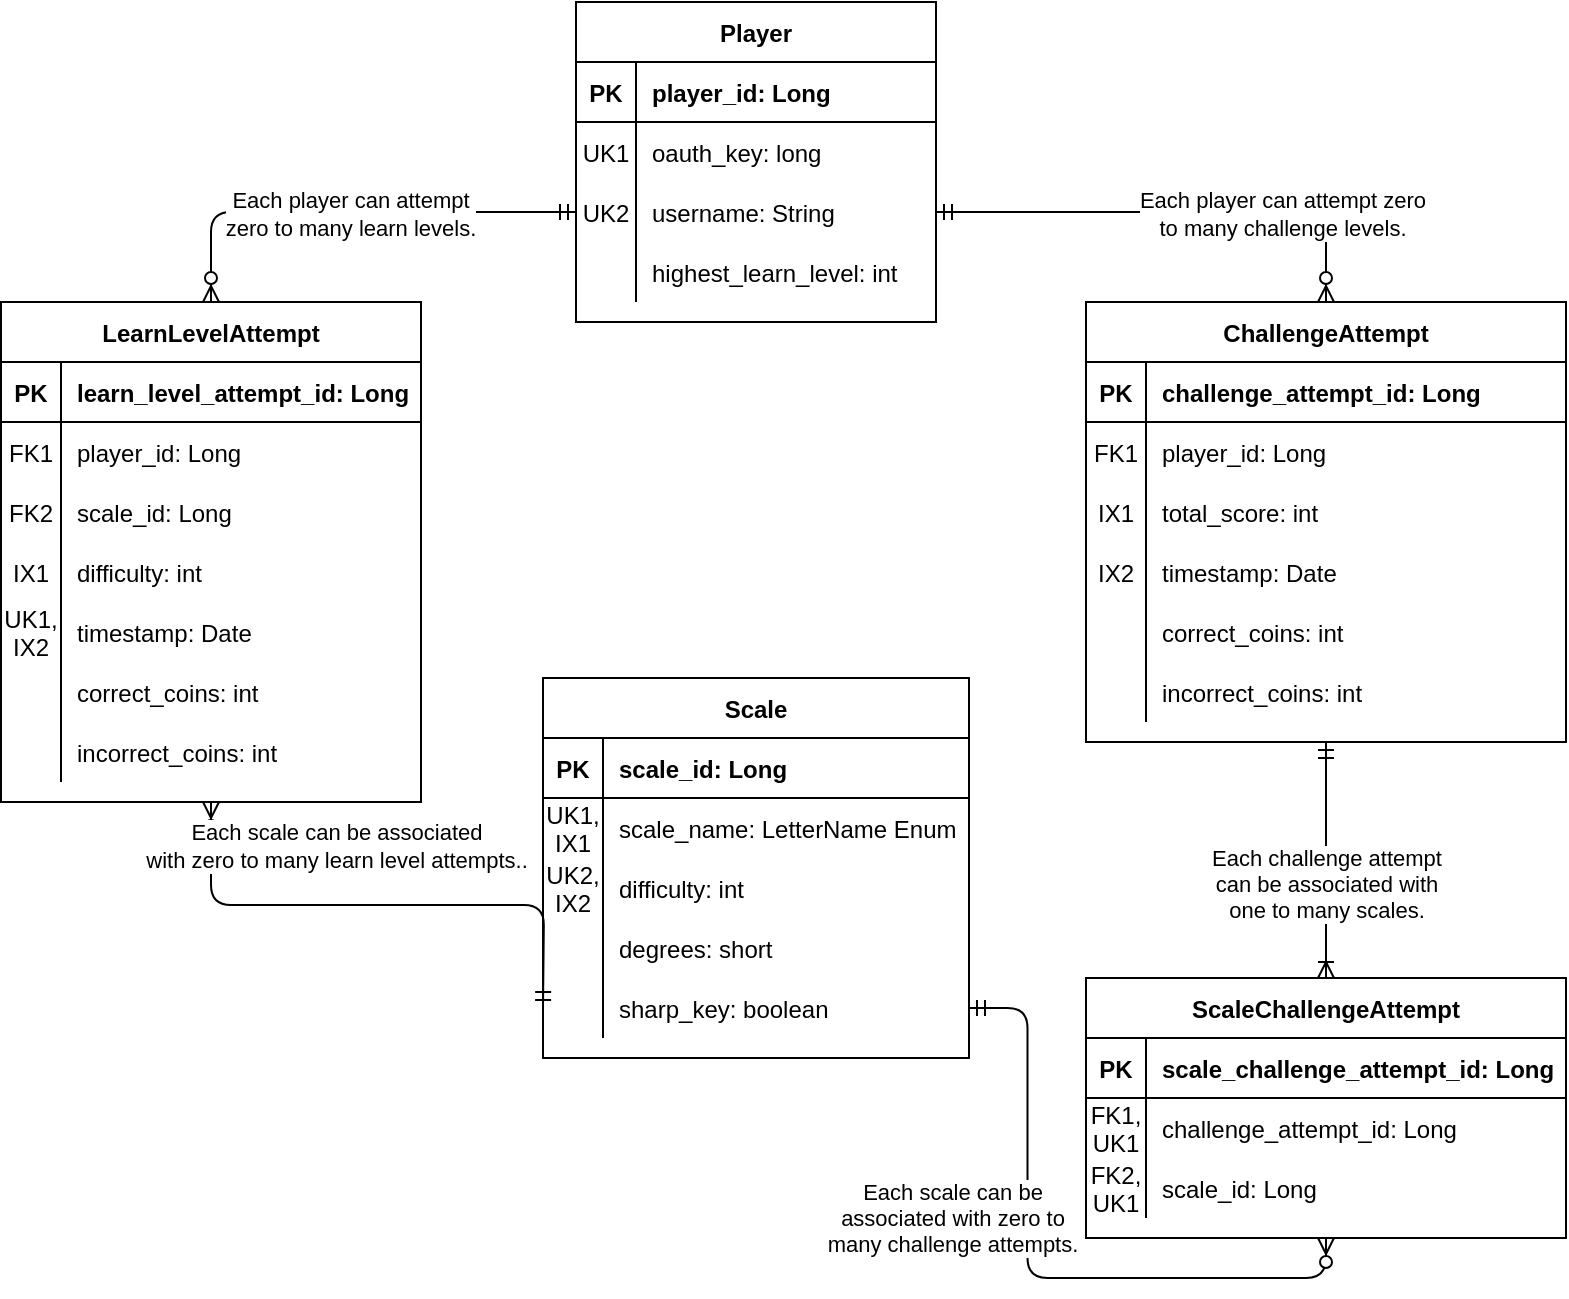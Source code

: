 <mxfile version="13.8.2" type="device"><diagram id="y6XbFG_M9Y-7GBnReEFG" name="Page-1"><mxGraphModel dx="474" dy="752" grid="1" gridSize="10" guides="1" tooltips="1" connect="1" arrows="1" fold="1" page="1" pageScale="1" pageWidth="850" pageHeight="1100" math="0" shadow="0"><root><mxCell id="0"/><mxCell id="1" parent="0"/><mxCell id="hmi5T3s5ByT9ax1-VFZU-14" style="edgeStyle=orthogonalEdgeStyle;orthogonalLoop=1;jettySize=auto;html=1;endArrow=ERmandOne;endFill=0;startArrow=ERzeroToMany;startFill=1;exitX=0.5;exitY=1;exitDx=0;exitDy=0;entryX=0;entryY=0.5;entryDx=0;entryDy=0;rounded=1;" parent="1" source="hZG6un-7amVZ1-x6t7ij-53" edge="1"><mxGeometry relative="1" as="geometry"><mxPoint x="236" y="444" as="sourcePoint"/><mxPoint x="305.5" y="563" as="targetPoint"/></mxGeometry></mxCell><mxCell id="6rf3uVrP5iFz58JQuC41-3" value="Each scale can be associated&lt;br&gt;with zero to many learn level attempts.." style="edgeLabel;html=1;align=center;verticalAlign=middle;resizable=0;points=[];" parent="hmi5T3s5ByT9ax1-VFZU-14" vertex="1" connectable="0"><mxGeometry x="-0.234" y="12" relative="1" as="geometry"><mxPoint x="10.5" y="-18" as="offset"/></mxGeometry></mxCell><mxCell id="hmi5T3s5ByT9ax1-VFZU-49" style="edgeStyle=orthogonalEdgeStyle;rounded=1;orthogonalLoop=1;jettySize=auto;html=1;startArrow=ERoneToMany;startFill=0;endArrow=ERmandOne;endFill=0;entryX=0.5;entryY=1;entryDx=0;entryDy=0;exitX=0.5;exitY=0;exitDx=0;exitDy=0;" parent="1" source="hZG6un-7amVZ1-x6t7ij-119" target="hZG6un-7amVZ1-x6t7ij-72" edge="1"><mxGeometry relative="1" as="geometry"><mxPoint x="577" y="494" as="targetPoint"/><mxPoint x="667" y="538" as="sourcePoint"/></mxGeometry></mxCell><mxCell id="6rf3uVrP5iFz58JQuC41-5" value="Each challenge attempt&lt;br&gt;can be associated with &lt;br&gt;one to many scales." style="edgeLabel;html=1;align=center;verticalAlign=middle;resizable=0;points=[];" parent="hmi5T3s5ByT9ax1-VFZU-49" vertex="1" connectable="0"><mxGeometry x="-0.203" relative="1" as="geometry"><mxPoint as="offset"/></mxGeometry></mxCell><mxCell id="hZG6un-7amVZ1-x6t7ij-147" style="edgeStyle=orthogonalEdgeStyle;orthogonalLoop=1;jettySize=auto;html=1;exitX=0.5;exitY=0;exitDx=0;exitDy=0;entryX=0;entryY=0.5;entryDx=0;entryDy=0;startArrow=ERzeroToMany;startFill=1;endArrow=ERmandOne;endFill=0;" parent="1" source="hZG6un-7amVZ1-x6t7ij-53" target="hZG6un-7amVZ1-x6t7ij-141" edge="1"><mxGeometry relative="1" as="geometry"/></mxCell><mxCell id="6rf3uVrP5iFz58JQuC41-1" value="Each player can attempt&lt;br&gt;zero to many learn levels." style="edgeLabel;html=1;align=center;verticalAlign=middle;resizable=0;points=[];" parent="hZG6un-7amVZ1-x6t7ij-147" vertex="1" connectable="0"><mxGeometry x="0.007" y="-1" relative="1" as="geometry"><mxPoint as="offset"/></mxGeometry></mxCell><mxCell id="hZG6un-7amVZ1-x6t7ij-119" value="ScaleChallengeAttempt" style="shape=table;startSize=30;container=1;collapsible=1;childLayout=tableLayout;fixedRows=1;rowLines=0;fontStyle=1;align=center;resizeLast=1;" parent="1" vertex="1"><mxGeometry x="577" y="548" width="240" height="130" as="geometry"/></mxCell><mxCell id="hZG6un-7amVZ1-x6t7ij-120" value="" style="shape=partialRectangle;collapsible=0;dropTarget=0;pointerEvents=0;fillColor=none;top=0;left=0;bottom=1;right=0;points=[[0,0.5],[1,0.5]];portConstraint=eastwest;" parent="hZG6un-7amVZ1-x6t7ij-119" vertex="1"><mxGeometry y="30" width="240" height="30" as="geometry"/></mxCell><mxCell id="hZG6un-7amVZ1-x6t7ij-121" value="PK" style="shape=partialRectangle;connectable=0;fillColor=none;top=0;left=0;bottom=0;right=0;fontStyle=1;overflow=hidden;" parent="hZG6un-7amVZ1-x6t7ij-120" vertex="1"><mxGeometry width="30" height="30" as="geometry"/></mxCell><mxCell id="hZG6un-7amVZ1-x6t7ij-122" value="scale_challenge_attempt_id: Long" style="shape=partialRectangle;connectable=0;fillColor=none;top=0;left=0;bottom=0;right=0;align=left;spacingLeft=6;fontStyle=1;overflow=hidden;" parent="hZG6un-7amVZ1-x6t7ij-120" vertex="1"><mxGeometry x="30" width="210" height="30" as="geometry"/></mxCell><mxCell id="hZG6un-7amVZ1-x6t7ij-123" value="" style="shape=partialRectangle;collapsible=0;dropTarget=0;pointerEvents=0;fillColor=none;top=0;left=0;bottom=0;right=0;points=[[0,0.5],[1,0.5]];portConstraint=eastwest;" parent="hZG6un-7amVZ1-x6t7ij-119" vertex="1"><mxGeometry y="60" width="240" height="30" as="geometry"/></mxCell><mxCell id="hZG6un-7amVZ1-x6t7ij-124" value="FK1,&#10;UK1" style="shape=partialRectangle;connectable=0;fillColor=none;top=0;left=0;bottom=0;right=0;editable=1;overflow=hidden;" parent="hZG6un-7amVZ1-x6t7ij-123" vertex="1"><mxGeometry width="30" height="30" as="geometry"/></mxCell><mxCell id="hZG6un-7amVZ1-x6t7ij-125" value="challenge_attempt_id: Long" style="shape=partialRectangle;connectable=0;fillColor=none;top=0;left=0;bottom=0;right=0;align=left;spacingLeft=6;overflow=hidden;fontStyle=0" parent="hZG6un-7amVZ1-x6t7ij-123" vertex="1"><mxGeometry x="30" width="210" height="30" as="geometry"/></mxCell><mxCell id="hZG6un-7amVZ1-x6t7ij-126" value="" style="shape=partialRectangle;collapsible=0;dropTarget=0;pointerEvents=0;fillColor=none;top=0;left=0;bottom=0;right=0;points=[[0,0.5],[1,0.5]];portConstraint=eastwest;" parent="hZG6un-7amVZ1-x6t7ij-119" vertex="1"><mxGeometry y="90" width="240" height="30" as="geometry"/></mxCell><mxCell id="hZG6un-7amVZ1-x6t7ij-127" value="FK2,&#10;UK1" style="shape=partialRectangle;connectable=0;fillColor=none;top=0;left=0;bottom=0;right=0;editable=1;overflow=hidden;" parent="hZG6un-7amVZ1-x6t7ij-126" vertex="1"><mxGeometry width="30" height="30" as="geometry"/></mxCell><mxCell id="hZG6un-7amVZ1-x6t7ij-128" value="scale_id: Long" style="shape=partialRectangle;connectable=0;fillColor=none;top=0;left=0;bottom=0;right=0;align=left;spacingLeft=6;overflow=hidden;" parent="hZG6un-7amVZ1-x6t7ij-126" vertex="1"><mxGeometry x="30" width="210" height="30" as="geometry"/></mxCell><mxCell id="hZG6un-7amVZ1-x6t7ij-133" style="orthogonalLoop=1;jettySize=auto;html=1;exitX=1;exitY=0.5;exitDx=0;exitDy=0;entryX=0.5;entryY=1;entryDx=0;entryDy=0;startArrow=ERmandOne;startFill=0;endArrow=ERzeroToMany;endFill=1;edgeStyle=orthogonalEdgeStyle;" parent="1" source="hZG6un-7amVZ1-x6t7ij-101" target="hZG6un-7amVZ1-x6t7ij-119" edge="1"><mxGeometry relative="1" as="geometry"/></mxCell><mxCell id="6rf3uVrP5iFz58JQuC41-6" value="Each scale can be &lt;br&gt;associated with zero to &lt;br&gt;many challenge attempts." style="edgeLabel;html=1;align=center;verticalAlign=middle;resizable=0;points=[];" parent="hZG6un-7amVZ1-x6t7ij-133" vertex="1" connectable="0"><mxGeometry x="0.17" y="30" relative="1" as="geometry"><mxPoint x="-68.5" as="offset"/></mxGeometry></mxCell><mxCell id="hZG6un-7amVZ1-x6t7ij-148" style="edgeStyle=orthogonalEdgeStyle;orthogonalLoop=1;jettySize=auto;html=1;exitX=1;exitY=0.5;exitDx=0;exitDy=0;entryX=0.5;entryY=0;entryDx=0;entryDy=0;startArrow=ERmandOne;startFill=0;endArrow=ERzeroToMany;endFill=1;" parent="1" source="hZG6un-7amVZ1-x6t7ij-141" target="hZG6un-7amVZ1-x6t7ij-72" edge="1"><mxGeometry relative="1" as="geometry"><mxPoint x="502" y="193" as="sourcePoint"/><mxPoint x="685" y="267.09" as="targetPoint"/></mxGeometry></mxCell><mxCell id="6rf3uVrP5iFz58JQuC41-4" value="Each player can attempt zero&lt;br&gt;to many challenge levels." style="edgeLabel;html=1;align=center;verticalAlign=middle;resizable=0;points=[];" parent="hZG6un-7amVZ1-x6t7ij-148" vertex="1" connectable="0"><mxGeometry x="0.442" y="-1" relative="1" as="geometry"><mxPoint as="offset"/></mxGeometry></mxCell><mxCell id="hZG6un-7amVZ1-x6t7ij-2" value="Scale" style="shape=table;startSize=30;container=1;collapsible=1;childLayout=tableLayout;fixedRows=1;rowLines=0;fontStyle=1;align=center;resizeLast=1;" parent="1" vertex="1"><mxGeometry x="305.5" y="398" width="213" height="190" as="geometry"/></mxCell><mxCell id="hZG6un-7amVZ1-x6t7ij-3" value="" style="shape=partialRectangle;collapsible=0;dropTarget=0;pointerEvents=0;fillColor=none;top=0;left=0;bottom=1;right=0;points=[[0,0.5],[1,0.5]];portConstraint=eastwest;" parent="hZG6un-7amVZ1-x6t7ij-2" vertex="1"><mxGeometry y="30" width="213" height="30" as="geometry"/></mxCell><mxCell id="hZG6un-7amVZ1-x6t7ij-4" value="PK" style="shape=partialRectangle;connectable=0;fillColor=none;top=0;left=0;bottom=0;right=0;fontStyle=1;overflow=hidden;" parent="hZG6un-7amVZ1-x6t7ij-3" vertex="1"><mxGeometry width="30" height="30" as="geometry"/></mxCell><mxCell id="hZG6un-7amVZ1-x6t7ij-5" value="scale_id: Long" style="shape=partialRectangle;connectable=0;fillColor=none;top=0;left=0;bottom=0;right=0;align=left;spacingLeft=6;fontStyle=1;overflow=hidden;" parent="hZG6un-7amVZ1-x6t7ij-3" vertex="1"><mxGeometry x="30" width="183" height="30" as="geometry"/></mxCell><mxCell id="hZG6un-7amVZ1-x6t7ij-6" value="" style="shape=partialRectangle;collapsible=0;dropTarget=0;pointerEvents=0;fillColor=none;top=0;left=0;bottom=0;right=0;points=[[0,0.5],[1,0.5]];portConstraint=eastwest;" parent="hZG6un-7amVZ1-x6t7ij-2" vertex="1"><mxGeometry y="60" width="213" height="30" as="geometry"/></mxCell><mxCell id="hZG6un-7amVZ1-x6t7ij-7" value="UK1,&#10;IX1" style="shape=partialRectangle;connectable=0;fillColor=none;top=0;left=0;bottom=0;right=0;editable=1;overflow=hidden;" parent="hZG6un-7amVZ1-x6t7ij-6" vertex="1"><mxGeometry width="30" height="30" as="geometry"/></mxCell><mxCell id="hZG6un-7amVZ1-x6t7ij-8" value="scale_name: LetterName Enum" style="shape=partialRectangle;connectable=0;fillColor=none;top=0;left=0;bottom=0;right=0;align=left;spacingLeft=6;overflow=hidden;" parent="hZG6un-7amVZ1-x6t7ij-6" vertex="1"><mxGeometry x="30" width="183" height="30" as="geometry"/></mxCell><mxCell id="hZG6un-7amVZ1-x6t7ij-9" value="" style="shape=partialRectangle;collapsible=0;dropTarget=0;pointerEvents=0;fillColor=none;top=0;left=0;bottom=0;right=0;points=[[0,0.5],[1,0.5]];portConstraint=eastwest;" parent="hZG6un-7amVZ1-x6t7ij-2" vertex="1"><mxGeometry y="90" width="213" height="30" as="geometry"/></mxCell><mxCell id="hZG6un-7amVZ1-x6t7ij-10" value="UK2,&#10;IX2" style="shape=partialRectangle;connectable=0;fillColor=none;top=0;left=0;bottom=0;right=0;editable=1;overflow=hidden;" parent="hZG6un-7amVZ1-x6t7ij-9" vertex="1"><mxGeometry width="30" height="30" as="geometry"/></mxCell><mxCell id="hZG6un-7amVZ1-x6t7ij-11" value="difficulty: int" style="shape=partialRectangle;connectable=0;fillColor=none;top=0;left=0;bottom=0;right=0;align=left;spacingLeft=6;overflow=hidden;" parent="hZG6un-7amVZ1-x6t7ij-9" vertex="1"><mxGeometry x="30" width="183" height="30" as="geometry"/></mxCell><mxCell id="hZG6un-7amVZ1-x6t7ij-12" value="" style="shape=partialRectangle;collapsible=0;dropTarget=0;pointerEvents=0;fillColor=none;top=0;left=0;bottom=0;right=0;points=[[0,0.5],[1,0.5]];portConstraint=eastwest;" parent="hZG6un-7amVZ1-x6t7ij-2" vertex="1"><mxGeometry y="120" width="213" height="30" as="geometry"/></mxCell><mxCell id="hZG6un-7amVZ1-x6t7ij-13" value="" style="shape=partialRectangle;connectable=0;fillColor=none;top=0;left=0;bottom=0;right=0;editable=1;overflow=hidden;" parent="hZG6un-7amVZ1-x6t7ij-12" vertex="1"><mxGeometry width="30" height="30" as="geometry"/></mxCell><mxCell id="hZG6un-7amVZ1-x6t7ij-14" value="degrees: short" style="shape=partialRectangle;connectable=0;fillColor=none;top=0;left=0;bottom=0;right=0;align=left;spacingLeft=6;overflow=hidden;" parent="hZG6un-7amVZ1-x6t7ij-12" vertex="1"><mxGeometry x="30" width="183" height="30" as="geometry"/></mxCell><mxCell id="hZG6un-7amVZ1-x6t7ij-101" value="" style="shape=partialRectangle;collapsible=0;dropTarget=0;pointerEvents=0;fillColor=none;top=0;left=0;bottom=0;right=0;points=[[0,0.5],[1,0.5]];portConstraint=eastwest;" parent="hZG6un-7amVZ1-x6t7ij-2" vertex="1"><mxGeometry y="150" width="213" height="30" as="geometry"/></mxCell><mxCell id="hZG6un-7amVZ1-x6t7ij-102" value="" style="shape=partialRectangle;connectable=0;fillColor=none;top=0;left=0;bottom=0;right=0;editable=1;overflow=hidden;" parent="hZG6un-7amVZ1-x6t7ij-101" vertex="1"><mxGeometry width="30" height="30" as="geometry"/></mxCell><mxCell id="hZG6un-7amVZ1-x6t7ij-103" value="sharp_key: boolean" style="shape=partialRectangle;connectable=0;fillColor=none;top=0;left=0;bottom=0;right=0;align=left;spacingLeft=6;overflow=hidden;" parent="hZG6un-7amVZ1-x6t7ij-101" vertex="1"><mxGeometry x="30" width="183" height="30" as="geometry"/></mxCell><mxCell id="hZG6un-7amVZ1-x6t7ij-53" value="LearnLevelAttempt" style="shape=table;startSize=30;container=1;collapsible=1;childLayout=tableLayout;fixedRows=1;rowLines=0;fontStyle=1;align=center;resizeLast=1;" parent="1" vertex="1"><mxGeometry x="34.5" y="210" width="210" height="250" as="geometry"/></mxCell><mxCell id="hZG6un-7amVZ1-x6t7ij-54" value="" style="shape=partialRectangle;collapsible=0;dropTarget=0;pointerEvents=0;fillColor=none;top=0;left=0;bottom=1;right=0;points=[[0,0.5],[1,0.5]];portConstraint=eastwest;" parent="hZG6un-7amVZ1-x6t7ij-53" vertex="1"><mxGeometry y="30" width="210" height="30" as="geometry"/></mxCell><mxCell id="hZG6un-7amVZ1-x6t7ij-55" value="PK" style="shape=partialRectangle;connectable=0;fillColor=none;top=0;left=0;bottom=0;right=0;fontStyle=1;overflow=hidden;" parent="hZG6un-7amVZ1-x6t7ij-54" vertex="1"><mxGeometry width="30" height="30" as="geometry"/></mxCell><mxCell id="hZG6un-7amVZ1-x6t7ij-56" value="learn_level_attempt_id: Long" style="shape=partialRectangle;connectable=0;fillColor=none;top=0;left=0;bottom=0;right=0;align=left;spacingLeft=6;fontStyle=1;overflow=hidden;" parent="hZG6un-7amVZ1-x6t7ij-54" vertex="1"><mxGeometry x="30" width="180" height="30" as="geometry"/></mxCell><mxCell id="hZG6un-7amVZ1-x6t7ij-57" value="" style="shape=partialRectangle;collapsible=0;dropTarget=0;pointerEvents=0;fillColor=none;top=0;left=0;bottom=0;right=0;points=[[0,0.5],[1,0.5]];portConstraint=eastwest;" parent="hZG6un-7amVZ1-x6t7ij-53" vertex="1"><mxGeometry y="60" width="210" height="30" as="geometry"/></mxCell><mxCell id="hZG6un-7amVZ1-x6t7ij-58" value="FK1" style="shape=partialRectangle;connectable=0;fillColor=none;top=0;left=0;bottom=0;right=0;editable=1;overflow=hidden;" parent="hZG6un-7amVZ1-x6t7ij-57" vertex="1"><mxGeometry width="30" height="30" as="geometry"/></mxCell><mxCell id="hZG6un-7amVZ1-x6t7ij-59" value="player_id: Long" style="shape=partialRectangle;connectable=0;fillColor=none;top=0;left=0;bottom=0;right=0;align=left;spacingLeft=6;overflow=hidden;" parent="hZG6un-7amVZ1-x6t7ij-57" vertex="1"><mxGeometry x="30" width="180" height="30" as="geometry"/></mxCell><mxCell id="hZG6un-7amVZ1-x6t7ij-155" value="" style="shape=partialRectangle;collapsible=0;dropTarget=0;pointerEvents=0;fillColor=none;top=0;left=0;bottom=0;right=0;points=[[0,0.5],[1,0.5]];portConstraint=eastwest;" parent="hZG6un-7amVZ1-x6t7ij-53" vertex="1"><mxGeometry y="90" width="210" height="30" as="geometry"/></mxCell><mxCell id="hZG6un-7amVZ1-x6t7ij-156" value="FK2" style="shape=partialRectangle;connectable=0;fillColor=none;top=0;left=0;bottom=0;right=0;editable=1;overflow=hidden;" parent="hZG6un-7amVZ1-x6t7ij-155" vertex="1"><mxGeometry width="30" height="30" as="geometry"/></mxCell><mxCell id="hZG6un-7amVZ1-x6t7ij-157" value="scale_id: Long" style="shape=partialRectangle;connectable=0;fillColor=none;top=0;left=0;bottom=0;right=0;align=left;spacingLeft=6;overflow=hidden;" parent="hZG6un-7amVZ1-x6t7ij-155" vertex="1"><mxGeometry x="30" width="180" height="30" as="geometry"/></mxCell><mxCell id="hZG6un-7amVZ1-x6t7ij-152" value="" style="shape=partialRectangle;collapsible=0;dropTarget=0;pointerEvents=0;fillColor=none;top=0;left=0;bottom=0;right=0;points=[[0,0.5],[1,0.5]];portConstraint=eastwest;" parent="hZG6un-7amVZ1-x6t7ij-53" vertex="1"><mxGeometry y="120" width="210" height="30" as="geometry"/></mxCell><mxCell id="hZG6un-7amVZ1-x6t7ij-153" value="IX1" style="shape=partialRectangle;connectable=0;fillColor=none;top=0;left=0;bottom=0;right=0;editable=1;overflow=hidden;" parent="hZG6un-7amVZ1-x6t7ij-152" vertex="1"><mxGeometry width="30" height="30" as="geometry"/></mxCell><mxCell id="hZG6un-7amVZ1-x6t7ij-154" value="difficulty: int" style="shape=partialRectangle;connectable=0;fillColor=none;top=0;left=0;bottom=0;right=0;align=left;spacingLeft=6;overflow=hidden;" parent="hZG6un-7amVZ1-x6t7ij-152" vertex="1"><mxGeometry x="30" width="180" height="30" as="geometry"/></mxCell><mxCell id="hZG6un-7amVZ1-x6t7ij-63" value="" style="shape=partialRectangle;collapsible=0;dropTarget=0;pointerEvents=0;fillColor=none;top=0;left=0;bottom=0;right=0;points=[[0,0.5],[1,0.5]];portConstraint=eastwest;" parent="hZG6un-7amVZ1-x6t7ij-53" vertex="1"><mxGeometry y="150" width="210" height="30" as="geometry"/></mxCell><mxCell id="hZG6un-7amVZ1-x6t7ij-64" value="UK1,&#10;IX2" style="shape=partialRectangle;connectable=0;fillColor=none;top=0;left=0;bottom=0;right=0;editable=1;overflow=hidden;" parent="hZG6un-7amVZ1-x6t7ij-63" vertex="1"><mxGeometry width="30" height="30" as="geometry"/></mxCell><mxCell id="hZG6un-7amVZ1-x6t7ij-65" value="timestamp: Date" style="shape=partialRectangle;connectable=0;fillColor=none;top=0;left=0;bottom=0;right=0;align=left;spacingLeft=6;overflow=hidden;" parent="hZG6un-7amVZ1-x6t7ij-63" vertex="1"><mxGeometry x="30" width="180" height="30" as="geometry"/></mxCell><mxCell id="hZG6un-7amVZ1-x6t7ij-66" value="" style="shape=partialRectangle;collapsible=0;dropTarget=0;pointerEvents=0;fillColor=none;top=0;left=0;bottom=0;right=0;points=[[0,0.5],[1,0.5]];portConstraint=eastwest;" parent="hZG6un-7amVZ1-x6t7ij-53" vertex="1"><mxGeometry y="180" width="210" height="30" as="geometry"/></mxCell><mxCell id="hZG6un-7amVZ1-x6t7ij-67" value="" style="shape=partialRectangle;connectable=0;fillColor=none;top=0;left=0;bottom=0;right=0;editable=1;overflow=hidden;" parent="hZG6un-7amVZ1-x6t7ij-66" vertex="1"><mxGeometry width="30" height="30" as="geometry"/></mxCell><mxCell id="hZG6un-7amVZ1-x6t7ij-68" value="correct_coins: int" style="shape=partialRectangle;connectable=0;fillColor=none;top=0;left=0;bottom=0;right=0;align=left;spacingLeft=6;overflow=hidden;" parent="hZG6un-7amVZ1-x6t7ij-66" vertex="1"><mxGeometry x="30" width="180" height="30" as="geometry"/></mxCell><mxCell id="hZG6un-7amVZ1-x6t7ij-69" value="" style="shape=partialRectangle;collapsible=0;dropTarget=0;pointerEvents=0;fillColor=none;top=0;left=0;bottom=0;right=0;points=[[0,0.5],[1,0.5]];portConstraint=eastwest;" parent="hZG6un-7amVZ1-x6t7ij-53" vertex="1"><mxGeometry y="210" width="210" height="30" as="geometry"/></mxCell><mxCell id="hZG6un-7amVZ1-x6t7ij-70" value="" style="shape=partialRectangle;connectable=0;fillColor=none;top=0;left=0;bottom=0;right=0;editable=1;overflow=hidden;" parent="hZG6un-7amVZ1-x6t7ij-69" vertex="1"><mxGeometry width="30" height="30" as="geometry"/></mxCell><mxCell id="hZG6un-7amVZ1-x6t7ij-71" value="incorrect_coins: int" style="shape=partialRectangle;connectable=0;fillColor=none;top=0;left=0;bottom=0;right=0;align=left;spacingLeft=6;overflow=hidden;" parent="hZG6un-7amVZ1-x6t7ij-69" vertex="1"><mxGeometry x="30" width="180" height="30" as="geometry"/></mxCell><mxCell id="hZG6un-7amVZ1-x6t7ij-134" value="Player" style="shape=table;startSize=30;container=1;collapsible=1;childLayout=tableLayout;fixedRows=1;rowLines=0;fontStyle=1;align=center;resizeLast=1;" parent="1" vertex="1"><mxGeometry x="322" y="60" width="180" height="160" as="geometry"/></mxCell><mxCell id="hZG6un-7amVZ1-x6t7ij-135" value="" style="shape=partialRectangle;collapsible=0;dropTarget=0;pointerEvents=0;fillColor=none;top=0;left=0;bottom=1;right=0;points=[[0,0.5],[1,0.5]];portConstraint=eastwest;" parent="hZG6un-7amVZ1-x6t7ij-134" vertex="1"><mxGeometry y="30" width="180" height="30" as="geometry"/></mxCell><mxCell id="hZG6un-7amVZ1-x6t7ij-136" value="PK" style="shape=partialRectangle;connectable=0;fillColor=none;top=0;left=0;bottom=0;right=0;fontStyle=1;overflow=hidden;" parent="hZG6un-7amVZ1-x6t7ij-135" vertex="1"><mxGeometry width="30" height="30" as="geometry"/></mxCell><mxCell id="hZG6un-7amVZ1-x6t7ij-137" value="player_id: Long" style="shape=partialRectangle;connectable=0;fillColor=none;top=0;left=0;bottom=0;right=0;align=left;spacingLeft=6;fontStyle=1;overflow=hidden;" parent="hZG6un-7amVZ1-x6t7ij-135" vertex="1"><mxGeometry x="30" width="150" height="30" as="geometry"/></mxCell><mxCell id="hZG6un-7amVZ1-x6t7ij-138" value="" style="shape=partialRectangle;collapsible=0;dropTarget=0;pointerEvents=0;fillColor=none;top=0;left=0;bottom=0;right=0;points=[[0,0.5],[1,0.5]];portConstraint=eastwest;" parent="hZG6un-7amVZ1-x6t7ij-134" vertex="1"><mxGeometry y="60" width="180" height="30" as="geometry"/></mxCell><mxCell id="hZG6un-7amVZ1-x6t7ij-139" value="UK1" style="shape=partialRectangle;connectable=0;fillColor=none;top=0;left=0;bottom=0;right=0;editable=1;overflow=hidden;" parent="hZG6un-7amVZ1-x6t7ij-138" vertex="1"><mxGeometry width="30" height="30" as="geometry"/></mxCell><mxCell id="hZG6un-7amVZ1-x6t7ij-140" value="oauth_key: long" style="shape=partialRectangle;connectable=0;fillColor=none;top=0;left=0;bottom=0;right=0;align=left;spacingLeft=6;overflow=hidden;" parent="hZG6un-7amVZ1-x6t7ij-138" vertex="1"><mxGeometry x="30" width="150" height="30" as="geometry"/></mxCell><mxCell id="hZG6un-7amVZ1-x6t7ij-141" value="" style="shape=partialRectangle;collapsible=0;dropTarget=0;pointerEvents=0;fillColor=none;top=0;left=0;bottom=0;right=0;points=[[0,0.5],[1,0.5]];portConstraint=eastwest;" parent="hZG6un-7amVZ1-x6t7ij-134" vertex="1"><mxGeometry y="90" width="180" height="30" as="geometry"/></mxCell><mxCell id="hZG6un-7amVZ1-x6t7ij-142" value="UK2" style="shape=partialRectangle;connectable=0;fillColor=none;top=0;left=0;bottom=0;right=0;editable=1;overflow=hidden;" parent="hZG6un-7amVZ1-x6t7ij-141" vertex="1"><mxGeometry width="30" height="30" as="geometry"/></mxCell><mxCell id="hZG6un-7amVZ1-x6t7ij-143" value="username: String" style="shape=partialRectangle;connectable=0;fillColor=none;top=0;left=0;bottom=0;right=0;align=left;spacingLeft=6;overflow=hidden;" parent="hZG6un-7amVZ1-x6t7ij-141" vertex="1"><mxGeometry x="30" width="150" height="30" as="geometry"/></mxCell><mxCell id="hZG6un-7amVZ1-x6t7ij-144" value="" style="shape=partialRectangle;collapsible=0;dropTarget=0;pointerEvents=0;fillColor=none;top=0;left=0;bottom=0;right=0;points=[[0,0.5],[1,0.5]];portConstraint=eastwest;" parent="hZG6un-7amVZ1-x6t7ij-134" vertex="1"><mxGeometry y="120" width="180" height="30" as="geometry"/></mxCell><mxCell id="hZG6un-7amVZ1-x6t7ij-145" value="" style="shape=partialRectangle;connectable=0;fillColor=none;top=0;left=0;bottom=0;right=0;editable=1;overflow=hidden;" parent="hZG6un-7amVZ1-x6t7ij-144" vertex="1"><mxGeometry width="30" height="30" as="geometry"/></mxCell><mxCell id="hZG6un-7amVZ1-x6t7ij-146" value="highest_learn_level: int" style="shape=partialRectangle;connectable=0;fillColor=none;top=0;left=0;bottom=0;right=0;align=left;spacingLeft=6;overflow=hidden;" parent="hZG6un-7amVZ1-x6t7ij-144" vertex="1"><mxGeometry x="30" width="150" height="30" as="geometry"/></mxCell><mxCell id="hZG6un-7amVZ1-x6t7ij-72" value="ChallengeAttempt" style="shape=table;startSize=30;container=1;collapsible=1;childLayout=tableLayout;fixedRows=1;rowLines=0;fontStyle=1;align=center;resizeLast=1;" parent="1" vertex="1"><mxGeometry x="577" y="210" width="240" height="220" as="geometry"/></mxCell><mxCell id="hZG6un-7amVZ1-x6t7ij-73" value="" style="shape=partialRectangle;collapsible=0;dropTarget=0;pointerEvents=0;fillColor=none;top=0;left=0;bottom=1;right=0;points=[[0,0.5],[1,0.5]];portConstraint=eastwest;" parent="hZG6un-7amVZ1-x6t7ij-72" vertex="1"><mxGeometry y="30" width="240" height="30" as="geometry"/></mxCell><mxCell id="hZG6un-7amVZ1-x6t7ij-74" value="PK" style="shape=partialRectangle;connectable=0;fillColor=none;top=0;left=0;bottom=0;right=0;fontStyle=1;overflow=hidden;" parent="hZG6un-7amVZ1-x6t7ij-73" vertex="1"><mxGeometry width="30" height="30" as="geometry"/></mxCell><mxCell id="hZG6un-7amVZ1-x6t7ij-75" value="challenge_attempt_id: Long" style="shape=partialRectangle;connectable=0;fillColor=none;top=0;left=0;bottom=0;right=0;align=left;spacingLeft=6;fontStyle=1;overflow=hidden;" parent="hZG6un-7amVZ1-x6t7ij-73" vertex="1"><mxGeometry x="30" width="210" height="30" as="geometry"/></mxCell><mxCell id="hZG6un-7amVZ1-x6t7ij-76" value="" style="shape=partialRectangle;collapsible=0;dropTarget=0;pointerEvents=0;fillColor=none;top=0;left=0;bottom=0;right=0;points=[[0,0.5],[1,0.5]];portConstraint=eastwest;" parent="hZG6un-7amVZ1-x6t7ij-72" vertex="1"><mxGeometry y="60" width="240" height="30" as="geometry"/></mxCell><mxCell id="hZG6un-7amVZ1-x6t7ij-77" value="FK1" style="shape=partialRectangle;connectable=0;fillColor=none;top=0;left=0;bottom=0;right=0;editable=1;overflow=hidden;" parent="hZG6un-7amVZ1-x6t7ij-76" vertex="1"><mxGeometry width="30" height="30" as="geometry"/></mxCell><mxCell id="hZG6un-7amVZ1-x6t7ij-78" value="player_id: Long" style="shape=partialRectangle;connectable=0;fillColor=none;top=0;left=0;bottom=0;right=0;align=left;spacingLeft=6;overflow=hidden;" parent="hZG6un-7amVZ1-x6t7ij-76" vertex="1"><mxGeometry x="30" width="210" height="30" as="geometry"/></mxCell><mxCell id="hZG6un-7amVZ1-x6t7ij-158" value="" style="shape=partialRectangle;collapsible=0;dropTarget=0;pointerEvents=0;fillColor=none;top=0;left=0;bottom=0;right=0;points=[[0,0.5],[1,0.5]];portConstraint=eastwest;" parent="hZG6un-7amVZ1-x6t7ij-72" vertex="1"><mxGeometry y="90" width="240" height="30" as="geometry"/></mxCell><mxCell id="hZG6un-7amVZ1-x6t7ij-159" value="IX1" style="shape=partialRectangle;connectable=0;fillColor=none;top=0;left=0;bottom=0;right=0;editable=1;overflow=hidden;" parent="hZG6un-7amVZ1-x6t7ij-158" vertex="1"><mxGeometry width="30" height="30" as="geometry"/></mxCell><mxCell id="hZG6un-7amVZ1-x6t7ij-160" value="total_score: int" style="shape=partialRectangle;connectable=0;fillColor=none;top=0;left=0;bottom=0;right=0;align=left;spacingLeft=6;overflow=hidden;" parent="hZG6un-7amVZ1-x6t7ij-158" vertex="1"><mxGeometry x="30" width="210" height="30" as="geometry"/></mxCell><mxCell id="hZG6un-7amVZ1-x6t7ij-79" value="" style="shape=partialRectangle;collapsible=0;dropTarget=0;pointerEvents=0;fillColor=none;top=0;left=0;bottom=0;right=0;points=[[0,0.5],[1,0.5]];portConstraint=eastwest;" parent="hZG6un-7amVZ1-x6t7ij-72" vertex="1"><mxGeometry y="120" width="240" height="30" as="geometry"/></mxCell><mxCell id="hZG6un-7amVZ1-x6t7ij-80" value="IX2" style="shape=partialRectangle;connectable=0;fillColor=none;top=0;left=0;bottom=0;right=0;editable=1;overflow=hidden;" parent="hZG6un-7amVZ1-x6t7ij-79" vertex="1"><mxGeometry width="30" height="30" as="geometry"/></mxCell><mxCell id="hZG6un-7amVZ1-x6t7ij-81" value="timestamp: Date" style="shape=partialRectangle;connectable=0;fillColor=none;top=0;left=0;bottom=0;right=0;align=left;spacingLeft=6;overflow=hidden;" parent="hZG6un-7amVZ1-x6t7ij-79" vertex="1"><mxGeometry x="30" width="210" height="30" as="geometry"/></mxCell><mxCell id="hZG6un-7amVZ1-x6t7ij-82" value="" style="shape=partialRectangle;collapsible=0;dropTarget=0;pointerEvents=0;fillColor=none;top=0;left=0;bottom=0;right=0;points=[[0,0.5],[1,0.5]];portConstraint=eastwest;" parent="hZG6un-7amVZ1-x6t7ij-72" vertex="1"><mxGeometry y="150" width="240" height="30" as="geometry"/></mxCell><mxCell id="hZG6un-7amVZ1-x6t7ij-83" value="" style="shape=partialRectangle;connectable=0;fillColor=none;top=0;left=0;bottom=0;right=0;editable=1;overflow=hidden;" parent="hZG6un-7amVZ1-x6t7ij-82" vertex="1"><mxGeometry width="30" height="30" as="geometry"/></mxCell><mxCell id="hZG6un-7amVZ1-x6t7ij-84" value="correct_coins: int" style="shape=partialRectangle;connectable=0;fillColor=none;top=0;left=0;bottom=0;right=0;align=left;spacingLeft=6;overflow=hidden;" parent="hZG6un-7amVZ1-x6t7ij-82" vertex="1"><mxGeometry x="30" width="210" height="30" as="geometry"/></mxCell><mxCell id="hZG6un-7amVZ1-x6t7ij-85" value="" style="shape=partialRectangle;collapsible=0;dropTarget=0;pointerEvents=0;fillColor=none;top=0;left=0;bottom=0;right=0;points=[[0,0.5],[1,0.5]];portConstraint=eastwest;" parent="hZG6un-7amVZ1-x6t7ij-72" vertex="1"><mxGeometry y="180" width="240" height="30" as="geometry"/></mxCell><mxCell id="hZG6un-7amVZ1-x6t7ij-86" value="" style="shape=partialRectangle;connectable=0;fillColor=none;top=0;left=0;bottom=0;right=0;editable=1;overflow=hidden;" parent="hZG6un-7amVZ1-x6t7ij-85" vertex="1"><mxGeometry width="30" height="30" as="geometry"/></mxCell><mxCell id="hZG6un-7amVZ1-x6t7ij-87" value="incorrect_coins: int" style="shape=partialRectangle;connectable=0;fillColor=none;top=0;left=0;bottom=0;right=0;align=left;spacingLeft=6;overflow=hidden;" parent="hZG6un-7amVZ1-x6t7ij-85" vertex="1"><mxGeometry x="30" width="210" height="30" as="geometry"/></mxCell></root></mxGraphModel></diagram></mxfile>
